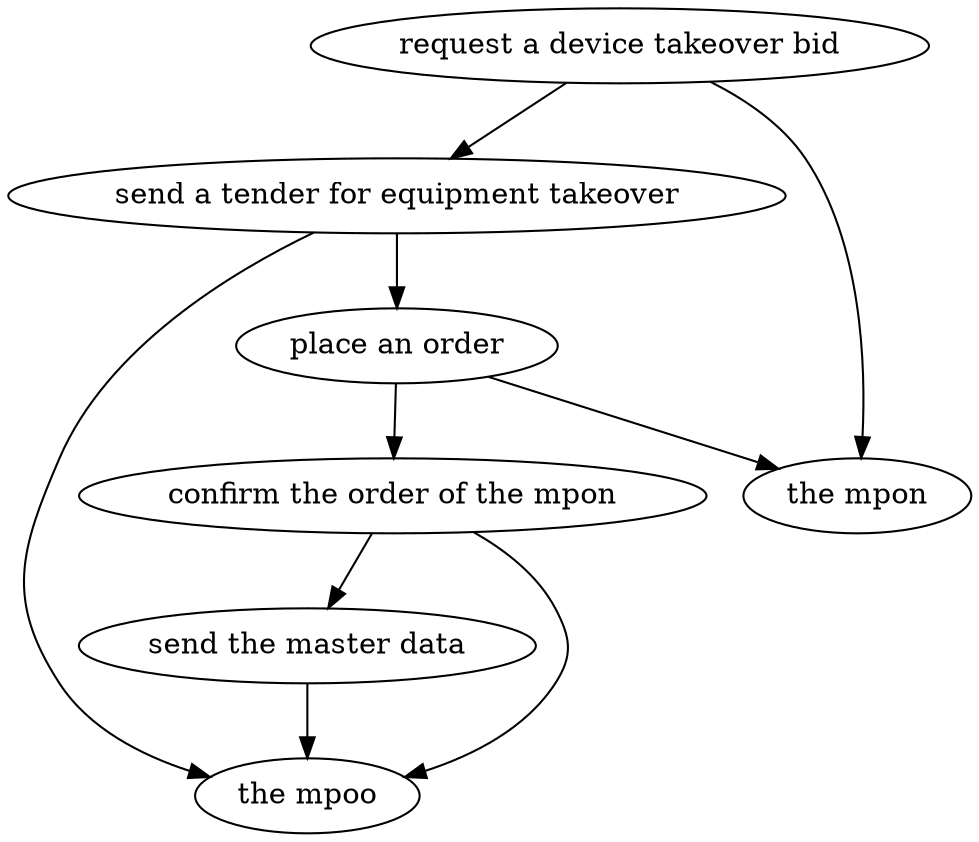 strict digraph "doc-10.5" {
	graph [name="doc-10.5"];
	"request a device takeover bid"	[attrs="{'type': 'Activity', 'label': 'request a device takeover bid'}"];
	"send a tender for equipment takeover"	[attrs="{'type': 'Activity', 'label': 'send a tender for equipment takeover'}"];
	"request a device takeover bid" -> "send a tender for equipment takeover"	[attrs="{'type': 'flow', 'label': 'flow'}"];
	"the mpon"	[attrs="{'type': 'Actor', 'label': 'the mpon'}"];
	"request a device takeover bid" -> "the mpon"	[attrs="{'type': 'actor performer', 'label': 'actor performer'}"];
	"place an order"	[attrs="{'type': 'Activity', 'label': 'place an order'}"];
	"send a tender for equipment takeover" -> "place an order"	[attrs="{'type': 'flow', 'label': 'flow'}"];
	"the mpoo"	[attrs="{'type': 'Actor', 'label': 'the mpoo'}"];
	"send a tender for equipment takeover" -> "the mpoo"	[attrs="{'type': 'actor performer', 'label': 'actor performer'}"];
	"confirm the order of the mpon"	[attrs="{'type': 'Activity', 'label': 'confirm the order of the mpon'}"];
	"place an order" -> "confirm the order of the mpon"	[attrs="{'type': 'flow', 'label': 'flow'}"];
	"place an order" -> "the mpon"	[attrs="{'type': 'actor performer', 'label': 'actor performer'}"];
	"send the master data"	[attrs="{'type': 'Activity', 'label': 'send the master data'}"];
	"confirm the order of the mpon" -> "send the master data"	[attrs="{'type': 'flow', 'label': 'flow'}"];
	"confirm the order of the mpon" -> "the mpoo"	[attrs="{'type': 'actor performer', 'label': 'actor performer'}"];
	"send the master data" -> "the mpoo"	[attrs="{'type': 'actor performer', 'label': 'actor performer'}"];
}
